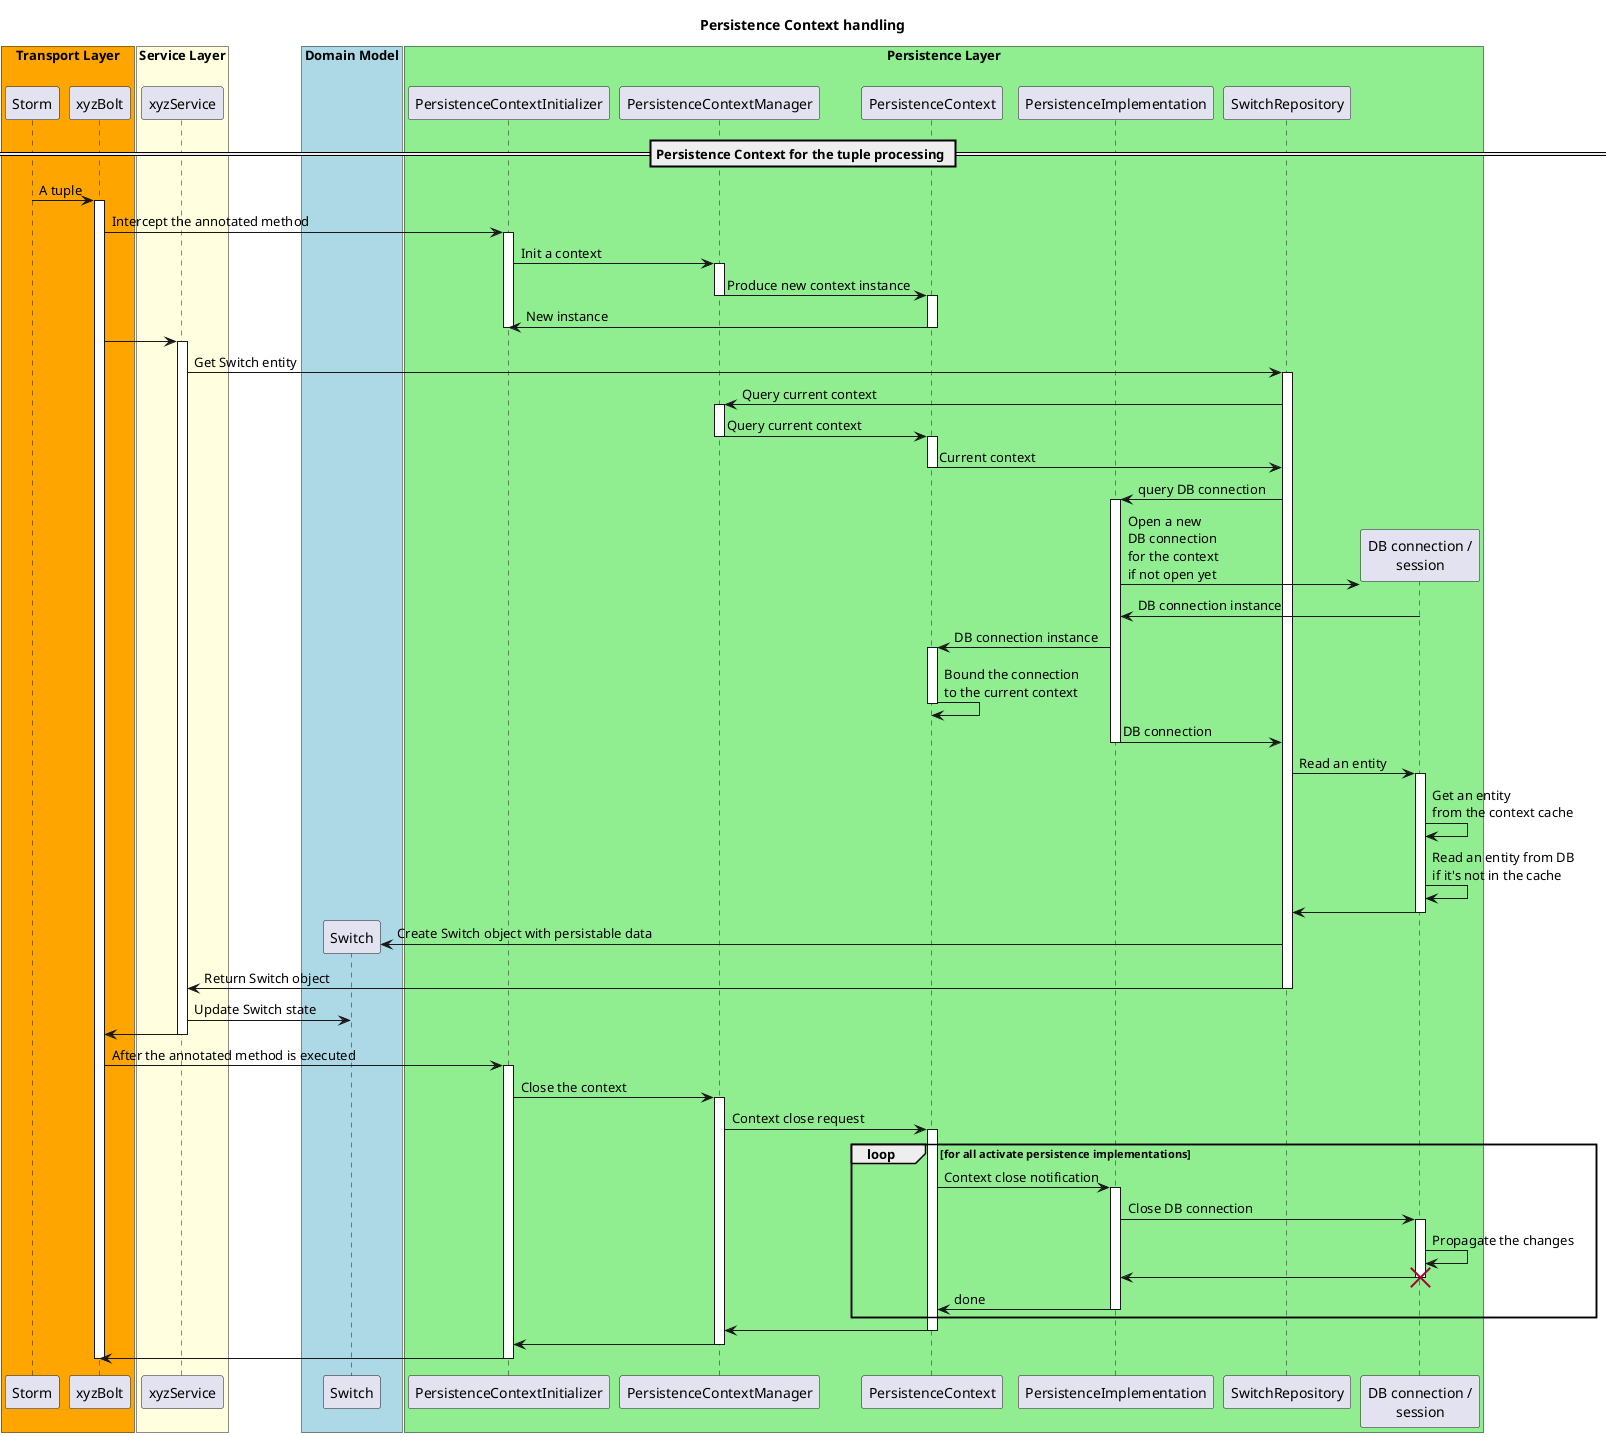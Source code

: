 @startuml
title Persistence Context handling

box "Transport Layer" #Orange
	participant Storm
	participant xyzBolt
end box

box "Service Layer" #LightYellow
	participant xyzService
end box

box "Domain Model" #LightBlue
	participant Switch
end box

box "Persistence Layer" #LightGreen
	participant PersistenceContextInitializer
	participant PersistenceContextManager
	participant PersistenceContext
	participant PersistenceImplementation
	participant SwitchRepository
	participant "DB connection /\nsession" as DB
end box

== Persistence Context for the tuple processing ==

Storm -> xyzBolt : A tuple
activate xyzBolt

xyzBolt -> PersistenceContextInitializer : Intercept the annotated method
activate PersistenceContextInitializer
PersistenceContextInitializer -> PersistenceContextManager : Init a context
activate PersistenceContextManager
PersistenceContextManager -> PersistenceContext : Produce new context instance
deactivate PersistenceContextManager
activate PersistenceContext
PersistenceContext -> PersistenceContextInitializer : New instance
deactivate PersistenceContext
deactivate PersistenceContextInitializer

xyzBolt -> xyzService
activate xyzService
xyzService -> SwitchRepository : Get Switch entity
activate SwitchRepository

SwitchRepository -> PersistenceContextManager : Query current context
activate PersistenceContextManager
PersistenceContextManager -> PersistenceContext : Query current context
deactivate PersistenceContextManager

activate PersistenceContext
PersistenceContext -> SwitchRepository : Current context
deactivate PersistenceContext

SwitchRepository -> PersistenceImplementation : query DB connection
activate PersistenceImplementation
create DB
PersistenceImplementation -> DB : Open a new\nDB connection\nfor the context\nif not open yet
DB -> PersistenceImplementation : DB connection instance
PersistenceImplementation -> PersistenceContext : DB connection instance
activate PersistenceContext
PersistenceContext -> PersistenceContext : Bound the connection\nto the current context
deactivate PersistenceContext
PersistenceImplementation -> SwitchRepository : DB connection
deactivate PersistenceImplementation

SwitchRepository -> DB : Read an entity
activate DB
DB -> DB : Get an entity\nfrom the context cache
DB -> DB : Read an entity from DB\nif it's not in the cache
SwitchRepository <- DB
deactivate DB
create Switch
Switch <- SwitchRepository : Create Switch object with persistable data
xyzService <- SwitchRepository : Return Switch object
deactivate SwitchRepository
xyzService -> Switch : Update Switch state
xyzBolt <- xyzService
deactivate xyzService

xyzBolt -> PersistenceContextInitializer : After the annotated method is executed
activate PersistenceContextInitializer
PersistenceContextInitializer -> PersistenceContextManager : Close the context
activate PersistenceContextManager
PersistenceContextManager -> PersistenceContext : Context close request
activate PersistenceContext

loop for all activate persistence implementations
PersistenceContext -> PersistenceImplementation : Context close notification
activate PersistenceImplementation
PersistenceImplementation -> DB : Close DB connection
activate DB
DB -> DB : Propagate the changes
PersistenceImplementation <- DB
destroy DB
PersistenceImplementation -> PersistenceContext : done
deactivate PersistenceImplementation
end loop

PersistenceContext -> PersistenceContextManager
deactivate PersistenceContext
PersistenceContextInitializer <- PersistenceContextManager
deactivate PersistenceContextManager
xyzBolt <- PersistenceContextInitializer
deactivate PersistenceContextInitializer

deactivate xyzBolt
@enduml

